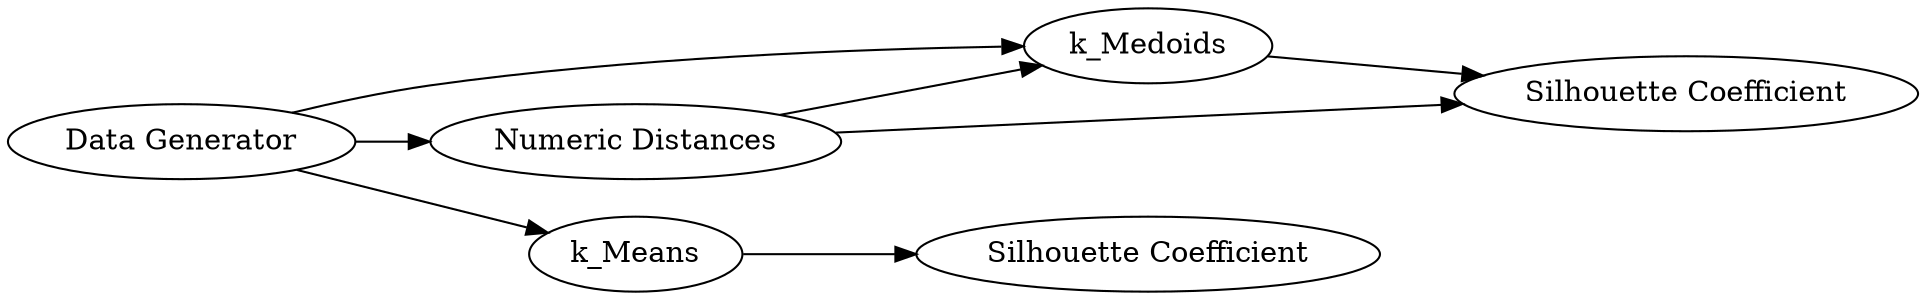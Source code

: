digraph {
	"5750742469262180617_2" [label="Silhouette Coefficient"]
	"5750742469262180617_3" [label=k_Medoids]
	"5750742469262180617_6" [label="Silhouette Coefficient"]
	"5750742469262180617_4" [label="Numeric Distances"]
	"5750742469262180617_5" [label=k_Means]
	"5750742469262180617_1" [label="Data Generator"]
	"5750742469262180617_1" -> "5750742469262180617_5"
	"5750742469262180617_1" -> "5750742469262180617_3"
	"5750742469262180617_4" -> "5750742469262180617_3"
	"5750742469262180617_5" -> "5750742469262180617_6"
	"5750742469262180617_4" -> "5750742469262180617_2"
	"5750742469262180617_1" -> "5750742469262180617_4"
	"5750742469262180617_3" -> "5750742469262180617_2"
	rankdir=LR
}
